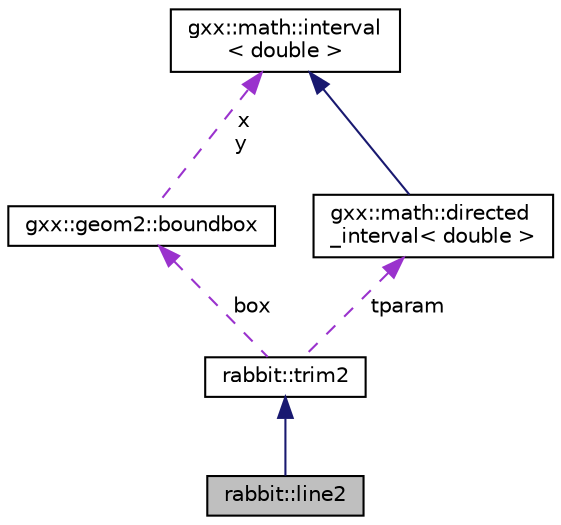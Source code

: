 digraph "rabbit::line2"
{
  edge [fontname="Helvetica",fontsize="10",labelfontname="Helvetica",labelfontsize="10"];
  node [fontname="Helvetica",fontsize="10",shape=record];
  Node1 [label="rabbit::line2",height=0.2,width=0.4,color="black", fillcolor="grey75", style="filled", fontcolor="black"];
  Node2 -> Node1 [dir="back",color="midnightblue",fontsize="10",style="solid"];
  Node2 [label="rabbit::trim2",height=0.2,width=0.4,color="black", fillcolor="white", style="filled",URL="$structrabbit_1_1trim2.html"];
  Node3 -> Node2 [dir="back",color="darkorchid3",fontsize="10",style="dashed",label=" box" ];
  Node3 [label="gxx::geom2::boundbox",height=0.2,width=0.4,color="black", fillcolor="white", style="filled",URL="$structgxx_1_1geom2_1_1boundbox.html"];
  Node4 -> Node3 [dir="back",color="darkorchid3",fontsize="10",style="dashed",label=" x\ny" ];
  Node4 [label="gxx::math::interval\l\< double \>",height=0.2,width=0.4,color="black", fillcolor="white", style="filled",URL="$classgxx_1_1math_1_1interval.html"];
  Node5 -> Node2 [dir="back",color="darkorchid3",fontsize="10",style="dashed",label=" tparam" ];
  Node5 [label="gxx::math::directed\l_interval\< double \>",height=0.2,width=0.4,color="black", fillcolor="white", style="filled",URL="$structgxx_1_1math_1_1directed__interval.html"];
  Node4 -> Node5 [dir="back",color="midnightblue",fontsize="10",style="solid"];
}
